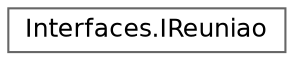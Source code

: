 digraph "Graphical Class Hierarchy"
{
 // LATEX_PDF_SIZE
  bgcolor="transparent";
  edge [fontname=Helvetica,fontsize=12,labelfontname=Helvetica,labelfontsize=10];
  node [fontname=Helvetica,fontsize=12,shape=box,height=0.2,width=0.4];
  rankdir="LR";
  Node0 [id="Node000000",label="Interfaces.IReuniao",height=0.2,width=0.4,color="grey40", fillcolor="white", style="filled",URL="$interface_interfaces_1_1_i_reuniao.html",tooltip=" "];
}
